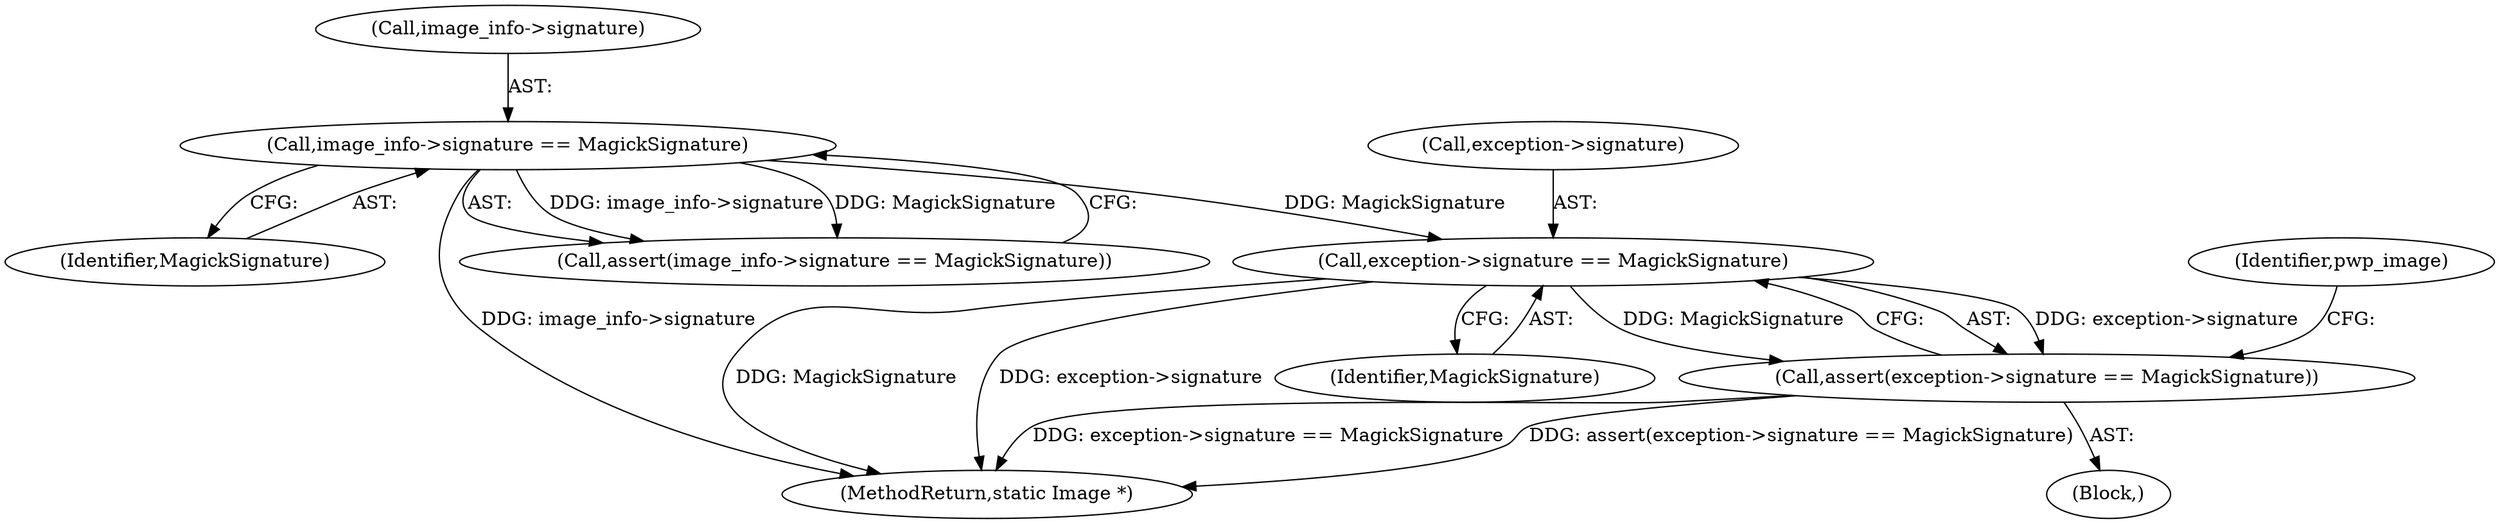 digraph "0_ImageMagick_ecc03a2518c2b7dd375fde3a040fdae0bdf6a521@pointer" {
"1000155" [label="(Call,exception->signature == MagickSignature)"];
"1000128" [label="(Call,image_info->signature == MagickSignature)"];
"1000154" [label="(Call,assert(exception->signature == MagickSignature))"];
"1000132" [label="(Identifier,MagickSignature)"];
"1000566" [label="(MethodReturn,static Image *)"];
"1000155" [label="(Call,exception->signature == MagickSignature)"];
"1000154" [label="(Call,assert(exception->signature == MagickSignature))"];
"1000161" [label="(Identifier,pwp_image)"];
"1000156" [label="(Call,exception->signature)"];
"1000159" [label="(Identifier,MagickSignature)"];
"1000128" [label="(Call,image_info->signature == MagickSignature)"];
"1000106" [label="(Block,)"];
"1000129" [label="(Call,image_info->signature)"];
"1000127" [label="(Call,assert(image_info->signature == MagickSignature))"];
"1000155" -> "1000154"  [label="AST: "];
"1000155" -> "1000159"  [label="CFG: "];
"1000156" -> "1000155"  [label="AST: "];
"1000159" -> "1000155"  [label="AST: "];
"1000154" -> "1000155"  [label="CFG: "];
"1000155" -> "1000566"  [label="DDG: MagickSignature"];
"1000155" -> "1000566"  [label="DDG: exception->signature"];
"1000155" -> "1000154"  [label="DDG: exception->signature"];
"1000155" -> "1000154"  [label="DDG: MagickSignature"];
"1000128" -> "1000155"  [label="DDG: MagickSignature"];
"1000128" -> "1000127"  [label="AST: "];
"1000128" -> "1000132"  [label="CFG: "];
"1000129" -> "1000128"  [label="AST: "];
"1000132" -> "1000128"  [label="AST: "];
"1000127" -> "1000128"  [label="CFG: "];
"1000128" -> "1000566"  [label="DDG: image_info->signature"];
"1000128" -> "1000127"  [label="DDG: image_info->signature"];
"1000128" -> "1000127"  [label="DDG: MagickSignature"];
"1000154" -> "1000106"  [label="AST: "];
"1000161" -> "1000154"  [label="CFG: "];
"1000154" -> "1000566"  [label="DDG: exception->signature == MagickSignature"];
"1000154" -> "1000566"  [label="DDG: assert(exception->signature == MagickSignature)"];
}
